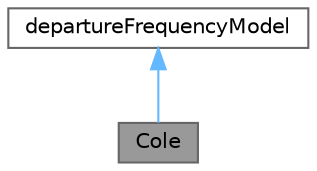 digraph "Cole"
{
 // LATEX_PDF_SIZE
  bgcolor="transparent";
  edge [fontname=Helvetica,fontsize=10,labelfontname=Helvetica,labelfontsize=10];
  node [fontname=Helvetica,fontsize=10,shape=box,height=0.2,width=0.4];
  Node1 [id="Node000001",label="Cole",height=0.2,width=0.4,color="gray40", fillcolor="grey60", style="filled", fontcolor="black",tooltip="A correlation for bubble departure frequency modelling based on Cole (1960) for boiling flows."];
  Node2 -> Node1 [id="edge1_Node000001_Node000002",dir="back",color="steelblue1",style="solid",tooltip=" "];
  Node2 [id="Node000002",label="departureFrequencyModel",height=0.2,width=0.4,color="gray40", fillcolor="white", style="filled",URL="$classFoam_1_1wallBoilingModels_1_1departureFrequencyModel.html",tooltip="Base class for bubble departure frequency models for boiling flows."];
}
